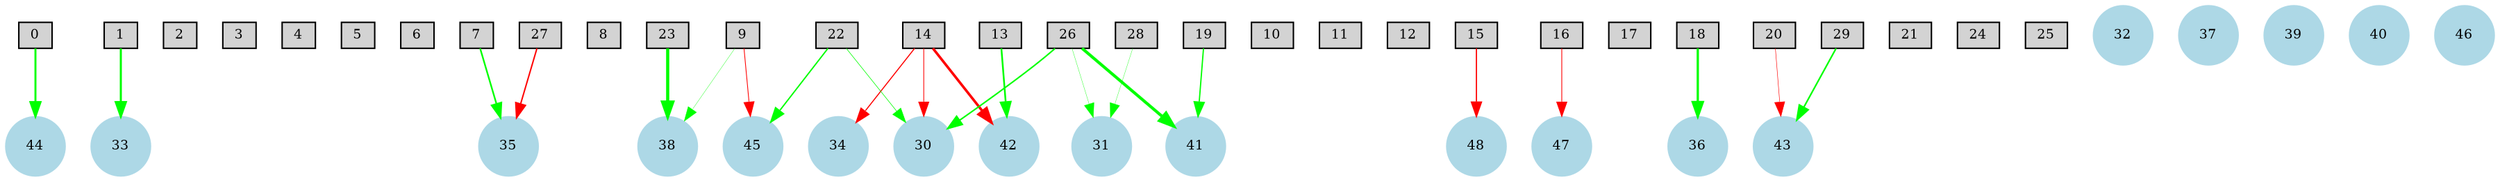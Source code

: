 digraph {
	node [fontsize=9 height=0.2 shape=circle width=0.2]
		0 [shape=box style=filled]
		1 [shape=box style=filled]
		2 [shape=box style=filled]
		3 [shape=box style=filled]
		4 [shape=box style=filled]
		5 [shape=box style=filled]
		6 [shape=box style=filled]
		7 [shape=box style=filled]
		8 [shape=box style=filled]
		9 [shape=box style=filled]
		10 [shape=box style=filled]
		11 [shape=box style=filled]
		12 [shape=box style=filled]
		13 [shape=box style=filled]
		14 [shape=box style=filled]
		15 [shape=box style=filled]
		16 [shape=box style=filled]
		17 [shape=box style=filled]
		18 [shape=box style=filled]
		19 [shape=box style=filled]
		20 [shape=box style=filled]
		21 [shape=box style=filled]
		22 [shape=box style=filled]
		23 [shape=box style=filled]
		24 [shape=box style=filled]
		25 [shape=box style=filled]
		26 [shape=box style=filled]
		27 [shape=box style=filled]
		28 [shape=box style=filled]
		29 [shape=box style=filled]
		30 [color=lightblue style=filled]
		31 [color=lightblue style=filled]
		32 [color=lightblue style=filled]
		33 [color=lightblue style=filled]
		34 [color=lightblue style=filled]
		35 [color=lightblue style=filled]
		36 [color=lightblue style=filled]
		37 [color=lightblue style=filled]
		38 [color=lightblue style=filled]
		39 [color=lightblue style=filled]
		40 [color=lightblue style=filled]
		41 [color=lightblue style=filled]
		42 [color=lightblue style=filled]
		43 [color=lightblue style=filled]
		44 [color=lightblue style=filled]
		45 [color=lightblue style=filled]
		46 [color=lightblue style=filled]
		47 [color=lightblue style=filled]
		48 [color=lightblue style=filled]
			9 -> 45 [color=red penwidth=0.523922748348 style=solid]
			19 -> 41 [color=green penwidth=0.878081845805 style=solid]
			14 -> 30 [color=red penwidth=0.517297325536 style=solid]
			20 -> 43 [color=red penwidth=0.320465000745 style=solid]
			16 -> 47 [color=red penwidth=0.538900311724 style=solid]
			29 -> 43 [color=green penwidth=1.08758746129 style=solid]
			1 -> 33 [color=green penwidth=1.43457192848 style=solid]
			14 -> 42 [color=red penwidth=1.75519776609 style=solid]
			22 -> 45 [color=green penwidth=0.928011664411 style=solid]
			26 -> 41 [color=green penwidth=2.06110293843 style=solid]
			0 -> 44 [color=green penwidth=1.36926462708 style=solid]
			14 -> 34 [color=red penwidth=0.727308643517 style=solid]
			28 -> 31 [color=green penwidth=0.191579819472 style=solid]
			26 -> 30 [color=green penwidth=1.01754257864 style=solid]
			23 -> 38 [color=green penwidth=2.18799953573 style=solid]
			15 -> 48 [color=red penwidth=0.849008809887 style=solid]
			27 -> 35 [color=red penwidth=0.963821979771 style=solid]
			7 -> 35 [color=green penwidth=1.12887268401 style=solid]
			9 -> 38 [color=green penwidth=0.197049979752 style=solid]
			18 -> 36 [color=green penwidth=1.58496349013 style=solid]
			26 -> 31 [color=green penwidth=0.203064253362 style=solid]
			22 -> 30 [color=green penwidth=0.384253556171 style=solid]
			13 -> 42 [color=green penwidth=1.20655949553 style=solid]
}